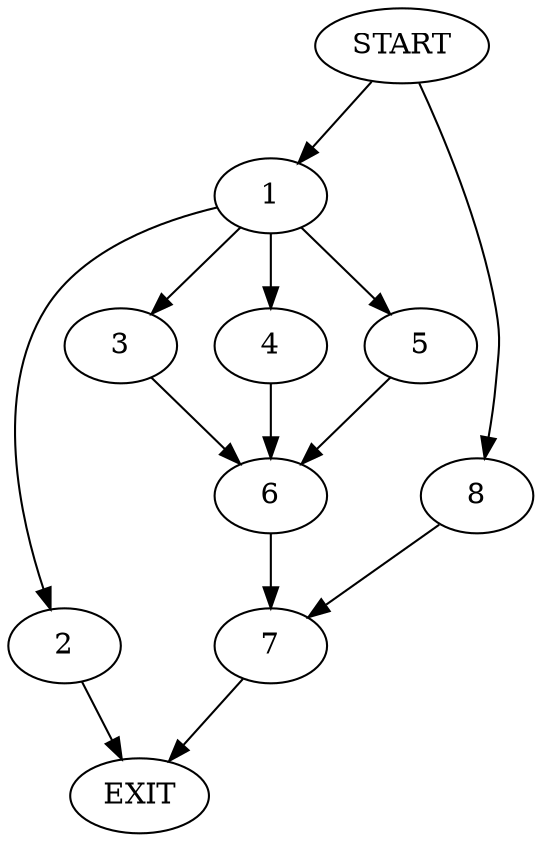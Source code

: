 digraph {
0 [label="START"]
9 [label="EXIT"]
0 -> 1
1 -> 2
1 -> 3
1 -> 4
1 -> 5
4 -> 6
2 -> 9
3 -> 6
5 -> 6
6 -> 7
7 -> 9
0 -> 8
8 -> 7
}
